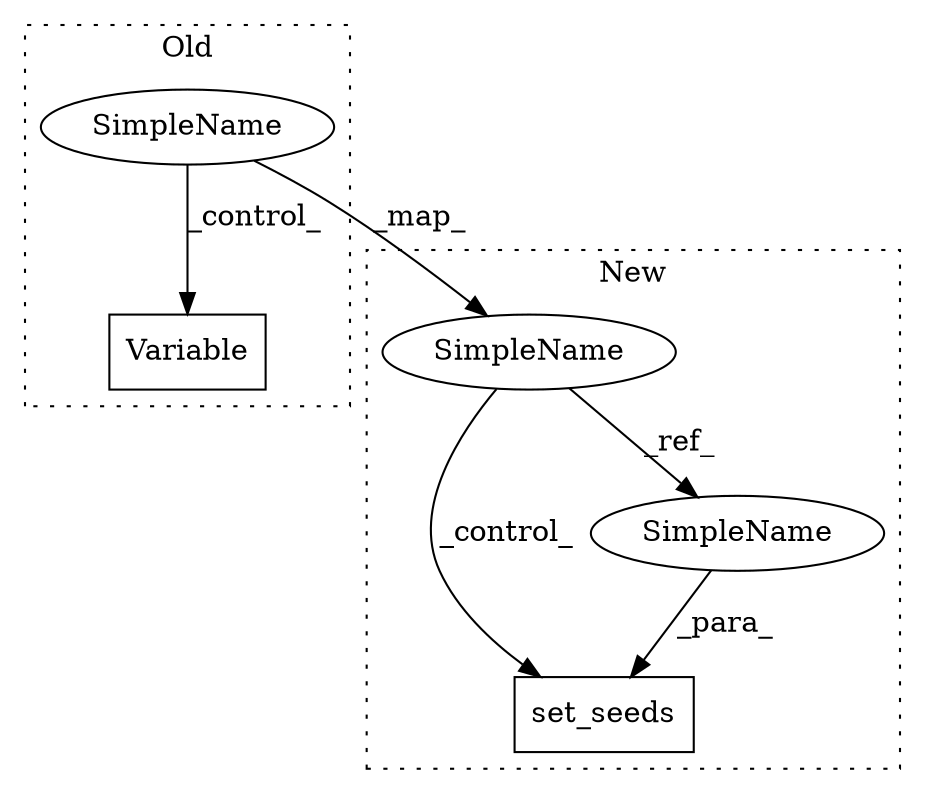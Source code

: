 digraph G {
subgraph cluster0 {
1 [label="Variable" a="32" s="9594,9622" l="9,1" shape="box"];
4 [label="SimpleName" a="42" s="8310" l="1" shape="ellipse"];
label = "Old";
style="dotted";
}
subgraph cluster1 {
2 [label="set_seeds" a="32" s="8432,8446" l="10,1" shape="box"];
3 [label="SimpleName" a="42" s="8406" l="4" shape="ellipse"];
5 [label="SimpleName" a="42" s="8442" l="4" shape="ellipse"];
label = "New";
style="dotted";
}
3 -> 2 [label="_control_"];
3 -> 5 [label="_ref_"];
4 -> 1 [label="_control_"];
4 -> 3 [label="_map_"];
5 -> 2 [label="_para_"];
}